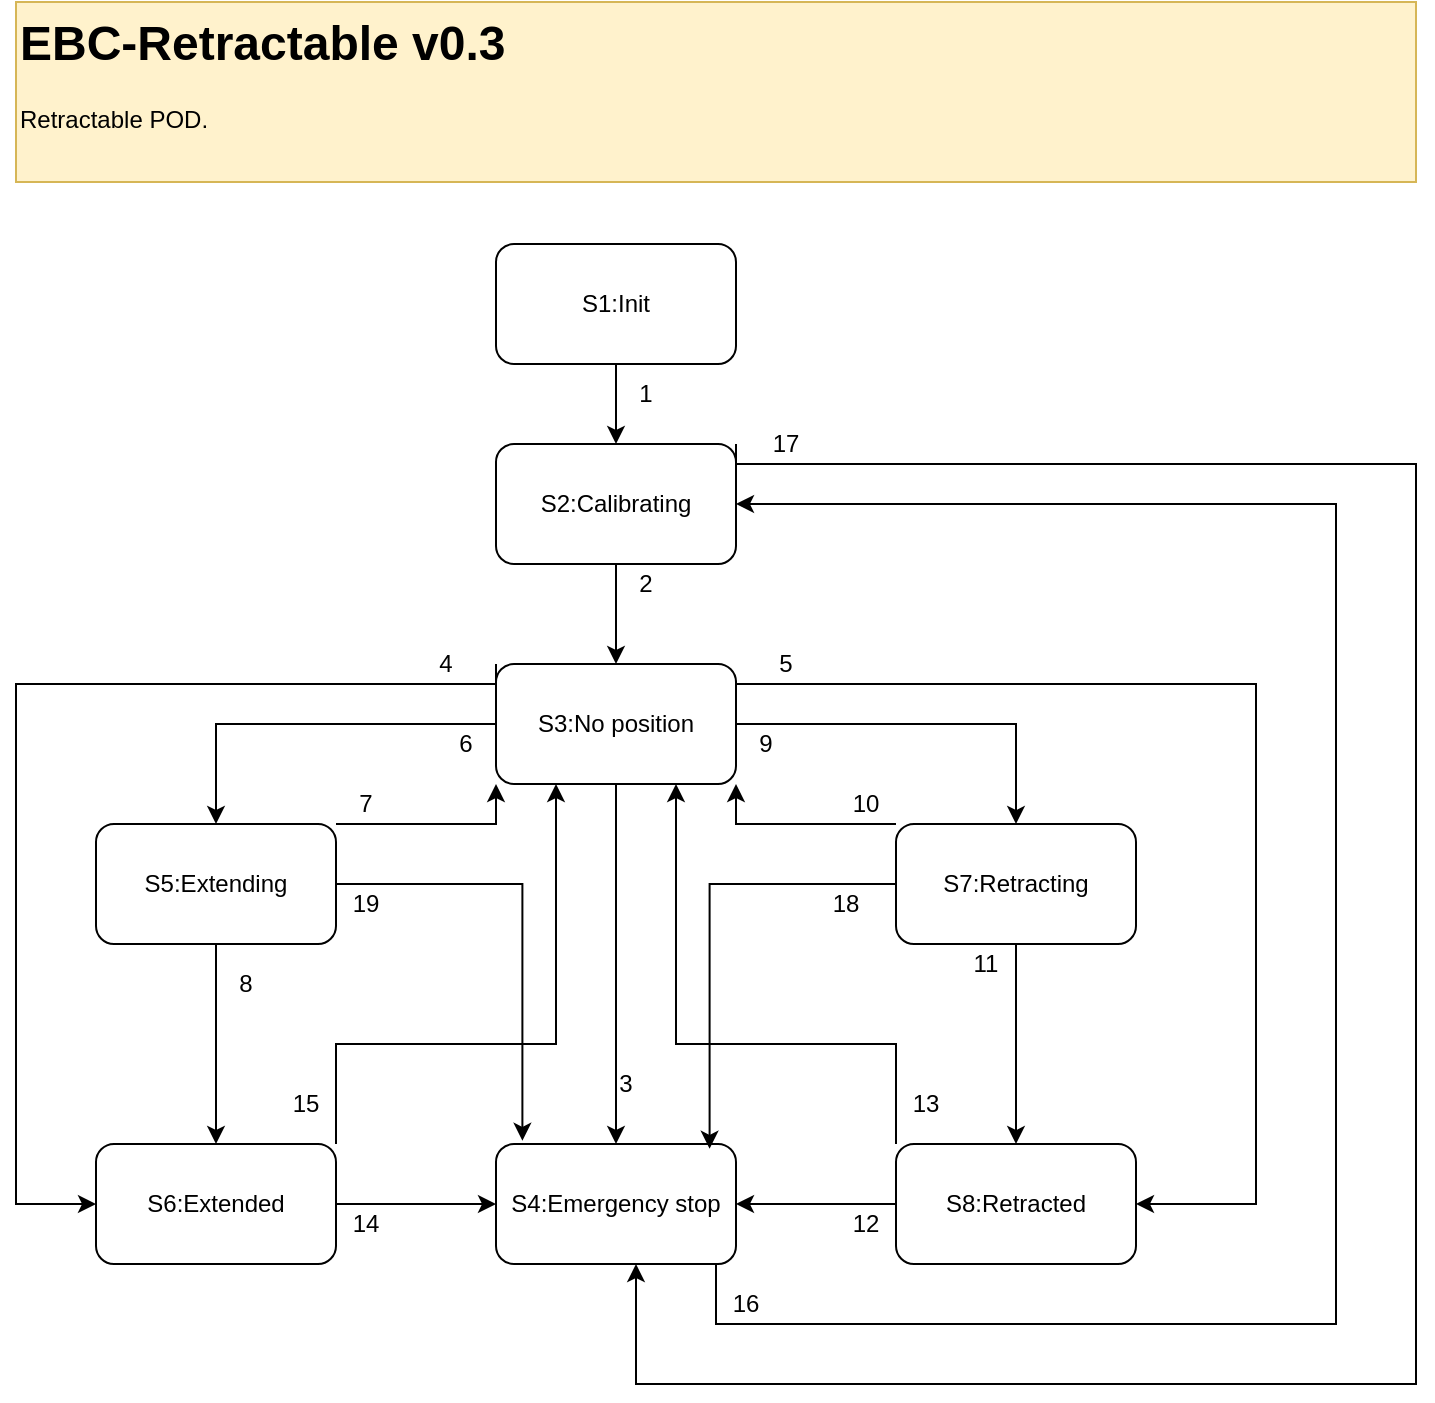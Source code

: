 <mxfile version="24.4.8" type="device">
  <diagram id="JDhQ3MOjcqF2Rj4PaNCb" name="Page-1">
    <mxGraphModel dx="1562" dy="818" grid="1" gridSize="10" guides="1" tooltips="1" connect="1" arrows="1" fold="1" page="1" pageScale="1" pageWidth="827" pageHeight="1169" math="0" shadow="0">
      <root>
        <mxCell id="0" />
        <mxCell id="1" parent="0" />
        <mxCell id="IWyZwPLyy9rQY7GGPiD5-44" style="edgeStyle=orthogonalEdgeStyle;rounded=0;orthogonalLoop=1;jettySize=auto;html=1;entryX=1;entryY=0.5;entryDx=0;entryDy=0;" edge="1" parent="1" source="IWyZwPLyy9rQY7GGPiD5-19" target="IWyZwPLyy9rQY7GGPiD5-22">
          <mxGeometry relative="1" as="geometry">
            <Array as="points">
              <mxPoint x="410" y="700" />
              <mxPoint x="720" y="700" />
              <mxPoint x="720" y="290" />
            </Array>
          </mxGeometry>
        </mxCell>
        <mxCell id="IWyZwPLyy9rQY7GGPiD5-19" value="S4:Emergency stop" style="rounded=1;whiteSpace=wrap;html=1;" vertex="1" parent="1">
          <mxGeometry x="300" y="610" width="120" height="60" as="geometry" />
        </mxCell>
        <mxCell id="IWyZwPLyy9rQY7GGPiD5-28" style="edgeStyle=orthogonalEdgeStyle;rounded=0;orthogonalLoop=1;jettySize=auto;html=1;entryX=0.5;entryY=0;entryDx=0;entryDy=0;" edge="1" parent="1" source="IWyZwPLyy9rQY7GGPiD5-20" target="IWyZwPLyy9rQY7GGPiD5-22">
          <mxGeometry relative="1" as="geometry" />
        </mxCell>
        <mxCell id="IWyZwPLyy9rQY7GGPiD5-20" value="S1:Init" style="rounded=1;whiteSpace=wrap;html=1;" vertex="1" parent="1">
          <mxGeometry x="300" y="160" width="120" height="60" as="geometry" />
        </mxCell>
        <mxCell id="IWyZwPLyy9rQY7GGPiD5-30" style="edgeStyle=orthogonalEdgeStyle;rounded=0;orthogonalLoop=1;jettySize=auto;html=1;" edge="1" parent="1" source="IWyZwPLyy9rQY7GGPiD5-21" target="IWyZwPLyy9rQY7GGPiD5-25">
          <mxGeometry relative="1" as="geometry" />
        </mxCell>
        <mxCell id="IWyZwPLyy9rQY7GGPiD5-31" style="edgeStyle=orthogonalEdgeStyle;rounded=0;orthogonalLoop=1;jettySize=auto;html=1;entryX=0.5;entryY=0;entryDx=0;entryDy=0;" edge="1" parent="1" source="IWyZwPLyy9rQY7GGPiD5-21" target="IWyZwPLyy9rQY7GGPiD5-26">
          <mxGeometry relative="1" as="geometry" />
        </mxCell>
        <mxCell id="IWyZwPLyy9rQY7GGPiD5-32" style="edgeStyle=orthogonalEdgeStyle;rounded=0;orthogonalLoop=1;jettySize=auto;html=1;exitX=0.5;exitY=1;exitDx=0;exitDy=0;entryX=0.5;entryY=0;entryDx=0;entryDy=0;" edge="1" parent="1" source="IWyZwPLyy9rQY7GGPiD5-21" target="IWyZwPLyy9rQY7GGPiD5-19">
          <mxGeometry relative="1" as="geometry" />
        </mxCell>
        <mxCell id="IWyZwPLyy9rQY7GGPiD5-40" style="edgeStyle=orthogonalEdgeStyle;rounded=0;orthogonalLoop=1;jettySize=auto;html=1;exitX=0.99;exitY=0.147;exitDx=0;exitDy=0;exitPerimeter=0;" edge="1" parent="1" source="IWyZwPLyy9rQY7GGPiD5-21" target="IWyZwPLyy9rQY7GGPiD5-23">
          <mxGeometry relative="1" as="geometry">
            <Array as="points">
              <mxPoint x="420" y="379" />
              <mxPoint x="420" y="380" />
              <mxPoint x="680" y="380" />
              <mxPoint x="680" y="640" />
            </Array>
          </mxGeometry>
        </mxCell>
        <mxCell id="IWyZwPLyy9rQY7GGPiD5-41" style="edgeStyle=orthogonalEdgeStyle;rounded=0;orthogonalLoop=1;jettySize=auto;html=1;exitX=0;exitY=0;exitDx=0;exitDy=0;entryX=0;entryY=0.5;entryDx=0;entryDy=0;" edge="1" parent="1" source="IWyZwPLyy9rQY7GGPiD5-21" target="IWyZwPLyy9rQY7GGPiD5-24">
          <mxGeometry relative="1" as="geometry">
            <Array as="points">
              <mxPoint x="300" y="380" />
              <mxPoint x="60" y="380" />
              <mxPoint x="60" y="640" />
            </Array>
          </mxGeometry>
        </mxCell>
        <mxCell id="IWyZwPLyy9rQY7GGPiD5-21" value="S3:No position" style="rounded=1;whiteSpace=wrap;html=1;" vertex="1" parent="1">
          <mxGeometry x="300" y="370" width="120" height="60" as="geometry" />
        </mxCell>
        <mxCell id="IWyZwPLyy9rQY7GGPiD5-29" style="edgeStyle=orthogonalEdgeStyle;rounded=0;orthogonalLoop=1;jettySize=auto;html=1;entryX=0.5;entryY=0;entryDx=0;entryDy=0;" edge="1" parent="1" source="IWyZwPLyy9rQY7GGPiD5-22" target="IWyZwPLyy9rQY7GGPiD5-21">
          <mxGeometry relative="1" as="geometry" />
        </mxCell>
        <mxCell id="IWyZwPLyy9rQY7GGPiD5-67" style="edgeStyle=orthogonalEdgeStyle;rounded=0;orthogonalLoop=1;jettySize=auto;html=1;exitX=1;exitY=0;exitDx=0;exitDy=0;" edge="1" parent="1" source="IWyZwPLyy9rQY7GGPiD5-22">
          <mxGeometry relative="1" as="geometry">
            <mxPoint x="370" y="670" as="targetPoint" />
            <Array as="points">
              <mxPoint x="420" y="270" />
              <mxPoint x="760" y="270" />
              <mxPoint x="760" y="730" />
              <mxPoint x="370" y="730" />
              <mxPoint x="370" y="670" />
            </Array>
          </mxGeometry>
        </mxCell>
        <mxCell id="IWyZwPLyy9rQY7GGPiD5-22" value="S2:Calibrating" style="rounded=1;whiteSpace=wrap;html=1;" vertex="1" parent="1">
          <mxGeometry x="300" y="260" width="120" height="60" as="geometry" />
        </mxCell>
        <mxCell id="IWyZwPLyy9rQY7GGPiD5-39" style="edgeStyle=orthogonalEdgeStyle;rounded=0;orthogonalLoop=1;jettySize=auto;html=1;entryX=1;entryY=0.5;entryDx=0;entryDy=0;" edge="1" parent="1" source="IWyZwPLyy9rQY7GGPiD5-23" target="IWyZwPLyy9rQY7GGPiD5-19">
          <mxGeometry relative="1" as="geometry" />
        </mxCell>
        <mxCell id="IWyZwPLyy9rQY7GGPiD5-73" style="edgeStyle=orthogonalEdgeStyle;rounded=0;orthogonalLoop=1;jettySize=auto;html=1;exitX=0;exitY=0;exitDx=0;exitDy=0;entryX=0.75;entryY=1;entryDx=0;entryDy=0;" edge="1" parent="1" source="IWyZwPLyy9rQY7GGPiD5-23" target="IWyZwPLyy9rQY7GGPiD5-21">
          <mxGeometry relative="1" as="geometry">
            <Array as="points">
              <mxPoint x="500" y="560" />
              <mxPoint x="390" y="560" />
            </Array>
          </mxGeometry>
        </mxCell>
        <mxCell id="IWyZwPLyy9rQY7GGPiD5-23" value="S8:Retracted" style="rounded=1;whiteSpace=wrap;html=1;" vertex="1" parent="1">
          <mxGeometry x="500" y="610" width="120" height="60" as="geometry" />
        </mxCell>
        <mxCell id="IWyZwPLyy9rQY7GGPiD5-38" style="edgeStyle=orthogonalEdgeStyle;rounded=0;orthogonalLoop=1;jettySize=auto;html=1;exitX=1;exitY=0.5;exitDx=0;exitDy=0;entryX=0;entryY=0.5;entryDx=0;entryDy=0;" edge="1" parent="1" source="IWyZwPLyy9rQY7GGPiD5-24" target="IWyZwPLyy9rQY7GGPiD5-19">
          <mxGeometry relative="1" as="geometry" />
        </mxCell>
        <mxCell id="IWyZwPLyy9rQY7GGPiD5-74" style="edgeStyle=orthogonalEdgeStyle;rounded=0;orthogonalLoop=1;jettySize=auto;html=1;exitX=1;exitY=0;exitDx=0;exitDy=0;entryX=0.25;entryY=1;entryDx=0;entryDy=0;" edge="1" parent="1" source="IWyZwPLyy9rQY7GGPiD5-24" target="IWyZwPLyy9rQY7GGPiD5-21">
          <mxGeometry relative="1" as="geometry">
            <Array as="points">
              <mxPoint x="220" y="560" />
              <mxPoint x="330" y="560" />
            </Array>
          </mxGeometry>
        </mxCell>
        <mxCell id="IWyZwPLyy9rQY7GGPiD5-24" value="S6:Extended" style="rounded=1;whiteSpace=wrap;html=1;" vertex="1" parent="1">
          <mxGeometry x="100" y="610" width="120" height="60" as="geometry" />
        </mxCell>
        <mxCell id="IWyZwPLyy9rQY7GGPiD5-36" style="edgeStyle=orthogonalEdgeStyle;rounded=0;orthogonalLoop=1;jettySize=auto;html=1;entryX=0.5;entryY=0;entryDx=0;entryDy=0;" edge="1" parent="1" source="IWyZwPLyy9rQY7GGPiD5-25" target="IWyZwPLyy9rQY7GGPiD5-24">
          <mxGeometry relative="1" as="geometry" />
        </mxCell>
        <mxCell id="IWyZwPLyy9rQY7GGPiD5-46" style="edgeStyle=orthogonalEdgeStyle;rounded=0;orthogonalLoop=1;jettySize=auto;html=1;exitX=1;exitY=0;exitDx=0;exitDy=0;entryX=0;entryY=1;entryDx=0;entryDy=0;" edge="1" parent="1" source="IWyZwPLyy9rQY7GGPiD5-25" target="IWyZwPLyy9rQY7GGPiD5-21">
          <mxGeometry relative="1" as="geometry">
            <Array as="points">
              <mxPoint x="300" y="450" />
            </Array>
          </mxGeometry>
        </mxCell>
        <mxCell id="IWyZwPLyy9rQY7GGPiD5-25" value="S5:Extending" style="rounded=1;whiteSpace=wrap;html=1;" vertex="1" parent="1">
          <mxGeometry x="100" y="450" width="120" height="60" as="geometry" />
        </mxCell>
        <mxCell id="IWyZwPLyy9rQY7GGPiD5-35" style="edgeStyle=orthogonalEdgeStyle;rounded=0;orthogonalLoop=1;jettySize=auto;html=1;entryX=0.5;entryY=0;entryDx=0;entryDy=0;" edge="1" parent="1" source="IWyZwPLyy9rQY7GGPiD5-26" target="IWyZwPLyy9rQY7GGPiD5-23">
          <mxGeometry relative="1" as="geometry" />
        </mxCell>
        <mxCell id="IWyZwPLyy9rQY7GGPiD5-26" value="S7:Retracting" style="rounded=1;whiteSpace=wrap;html=1;" vertex="1" parent="1">
          <mxGeometry x="500" y="450" width="120" height="60" as="geometry" />
        </mxCell>
        <mxCell id="IWyZwPLyy9rQY7GGPiD5-45" style="edgeStyle=orthogonalEdgeStyle;rounded=0;orthogonalLoop=1;jettySize=auto;html=1;exitX=0;exitY=0;exitDx=0;exitDy=0;" edge="1" parent="1" source="IWyZwPLyy9rQY7GGPiD5-26" target="IWyZwPLyy9rQY7GGPiD5-21">
          <mxGeometry relative="1" as="geometry">
            <Array as="points">
              <mxPoint x="420" y="450" />
            </Array>
          </mxGeometry>
        </mxCell>
        <mxCell id="IWyZwPLyy9rQY7GGPiD5-51" value="1" style="text;html=1;align=center;verticalAlign=middle;whiteSpace=wrap;rounded=0;" vertex="1" parent="1">
          <mxGeometry x="360" y="225" width="30" height="20" as="geometry" />
        </mxCell>
        <mxCell id="IWyZwPLyy9rQY7GGPiD5-52" value="2" style="text;html=1;align=center;verticalAlign=middle;whiteSpace=wrap;rounded=0;" vertex="1" parent="1">
          <mxGeometry x="360" y="320" width="30" height="20" as="geometry" />
        </mxCell>
        <mxCell id="IWyZwPLyy9rQY7GGPiD5-53" value="3" style="text;html=1;align=center;verticalAlign=middle;whiteSpace=wrap;rounded=0;" vertex="1" parent="1">
          <mxGeometry x="350" y="570" width="30" height="20" as="geometry" />
        </mxCell>
        <mxCell id="IWyZwPLyy9rQY7GGPiD5-54" value="6" style="text;html=1;align=center;verticalAlign=middle;whiteSpace=wrap;rounded=0;" vertex="1" parent="1">
          <mxGeometry x="270" y="400" width="30" height="20" as="geometry" />
        </mxCell>
        <mxCell id="IWyZwPLyy9rQY7GGPiD5-55" value="9" style="text;html=1;align=center;verticalAlign=middle;whiteSpace=wrap;rounded=0;" vertex="1" parent="1">
          <mxGeometry x="420" y="400" width="30" height="20" as="geometry" />
        </mxCell>
        <mxCell id="IWyZwPLyy9rQY7GGPiD5-56" value="11" style="text;html=1;align=center;verticalAlign=middle;whiteSpace=wrap;rounded=0;" vertex="1" parent="1">
          <mxGeometry x="530" y="510" width="30" height="20" as="geometry" />
        </mxCell>
        <mxCell id="IWyZwPLyy9rQY7GGPiD5-57" value="8" style="text;html=1;align=center;verticalAlign=middle;whiteSpace=wrap;rounded=0;" vertex="1" parent="1">
          <mxGeometry x="160" y="520" width="30" height="20" as="geometry" />
        </mxCell>
        <mxCell id="IWyZwPLyy9rQY7GGPiD5-58" value="7" style="text;html=1;align=center;verticalAlign=middle;whiteSpace=wrap;rounded=0;" vertex="1" parent="1">
          <mxGeometry x="220" y="430" width="30" height="20" as="geometry" />
        </mxCell>
        <mxCell id="IWyZwPLyy9rQY7GGPiD5-60" value="10" style="text;html=1;align=center;verticalAlign=middle;whiteSpace=wrap;rounded=0;" vertex="1" parent="1">
          <mxGeometry x="470" y="430" width="30" height="20" as="geometry" />
        </mxCell>
        <mxCell id="IWyZwPLyy9rQY7GGPiD5-62" value="4" style="text;html=1;align=center;verticalAlign=middle;whiteSpace=wrap;rounded=0;" vertex="1" parent="1">
          <mxGeometry x="260" y="360" width="30" height="20" as="geometry" />
        </mxCell>
        <mxCell id="IWyZwPLyy9rQY7GGPiD5-63" value="5" style="text;html=1;align=center;verticalAlign=middle;whiteSpace=wrap;rounded=0;" vertex="1" parent="1">
          <mxGeometry x="430" y="360" width="30" height="20" as="geometry" />
        </mxCell>
        <mxCell id="IWyZwPLyy9rQY7GGPiD5-64" value="14" style="text;html=1;align=center;verticalAlign=middle;whiteSpace=wrap;rounded=0;" vertex="1" parent="1">
          <mxGeometry x="220" y="640" width="30" height="20" as="geometry" />
        </mxCell>
        <mxCell id="IWyZwPLyy9rQY7GGPiD5-65" value="12" style="text;html=1;align=center;verticalAlign=middle;whiteSpace=wrap;rounded=0;" vertex="1" parent="1">
          <mxGeometry x="470" y="640" width="30" height="20" as="geometry" />
        </mxCell>
        <mxCell id="IWyZwPLyy9rQY7GGPiD5-66" value="16" style="text;html=1;align=center;verticalAlign=middle;whiteSpace=wrap;rounded=0;" vertex="1" parent="1">
          <mxGeometry x="410" y="680" width="30" height="20" as="geometry" />
        </mxCell>
        <mxCell id="IWyZwPLyy9rQY7GGPiD5-68" value="17" style="text;html=1;align=center;verticalAlign=middle;whiteSpace=wrap;rounded=0;" vertex="1" parent="1">
          <mxGeometry x="430" y="250" width="30" height="20" as="geometry" />
        </mxCell>
        <mxCell id="IWyZwPLyy9rQY7GGPiD5-75" value="13" style="text;html=1;align=center;verticalAlign=middle;whiteSpace=wrap;rounded=0;" vertex="1" parent="1">
          <mxGeometry x="500" y="580" width="30" height="20" as="geometry" />
        </mxCell>
        <mxCell id="IWyZwPLyy9rQY7GGPiD5-76" value="15" style="text;html=1;align=center;verticalAlign=middle;whiteSpace=wrap;rounded=0;" vertex="1" parent="1">
          <mxGeometry x="190" y="580" width="30" height="20" as="geometry" />
        </mxCell>
        <mxCell id="IWyZwPLyy9rQY7GGPiD5-81" value="&lt;h1 style=&quot;margin-top: 0px;&quot;&gt;EBC-Retractable v0.3&lt;/h1&gt;&lt;div&gt;Retractable POD.&lt;/div&gt;" style="text;html=1;whiteSpace=wrap;overflow=hidden;rounded=0;fillColor=#fff2cc;strokeColor=#d6b656;" vertex="1" parent="1">
          <mxGeometry x="60" y="39" width="700" height="90" as="geometry" />
        </mxCell>
        <mxCell id="IWyZwPLyy9rQY7GGPiD5-82" style="edgeStyle=orthogonalEdgeStyle;rounded=0;orthogonalLoop=1;jettySize=auto;html=1;entryX=0.89;entryY=0.04;entryDx=0;entryDy=0;entryPerimeter=0;" edge="1" parent="1" source="IWyZwPLyy9rQY7GGPiD5-26" target="IWyZwPLyy9rQY7GGPiD5-19">
          <mxGeometry relative="1" as="geometry" />
        </mxCell>
        <mxCell id="IWyZwPLyy9rQY7GGPiD5-83" style="edgeStyle=orthogonalEdgeStyle;rounded=0;orthogonalLoop=1;jettySize=auto;html=1;entryX=0.11;entryY=-0.027;entryDx=0;entryDy=0;entryPerimeter=0;" edge="1" parent="1" source="IWyZwPLyy9rQY7GGPiD5-25" target="IWyZwPLyy9rQY7GGPiD5-19">
          <mxGeometry relative="1" as="geometry" />
        </mxCell>
        <mxCell id="IWyZwPLyy9rQY7GGPiD5-84" value="18" style="text;html=1;align=center;verticalAlign=middle;whiteSpace=wrap;rounded=0;" vertex="1" parent="1">
          <mxGeometry x="460" y="480" width="30" height="20" as="geometry" />
        </mxCell>
        <mxCell id="IWyZwPLyy9rQY7GGPiD5-85" value="19" style="text;html=1;align=center;verticalAlign=middle;whiteSpace=wrap;rounded=0;" vertex="1" parent="1">
          <mxGeometry x="220" y="480" width="30" height="20" as="geometry" />
        </mxCell>
      </root>
    </mxGraphModel>
  </diagram>
</mxfile>

